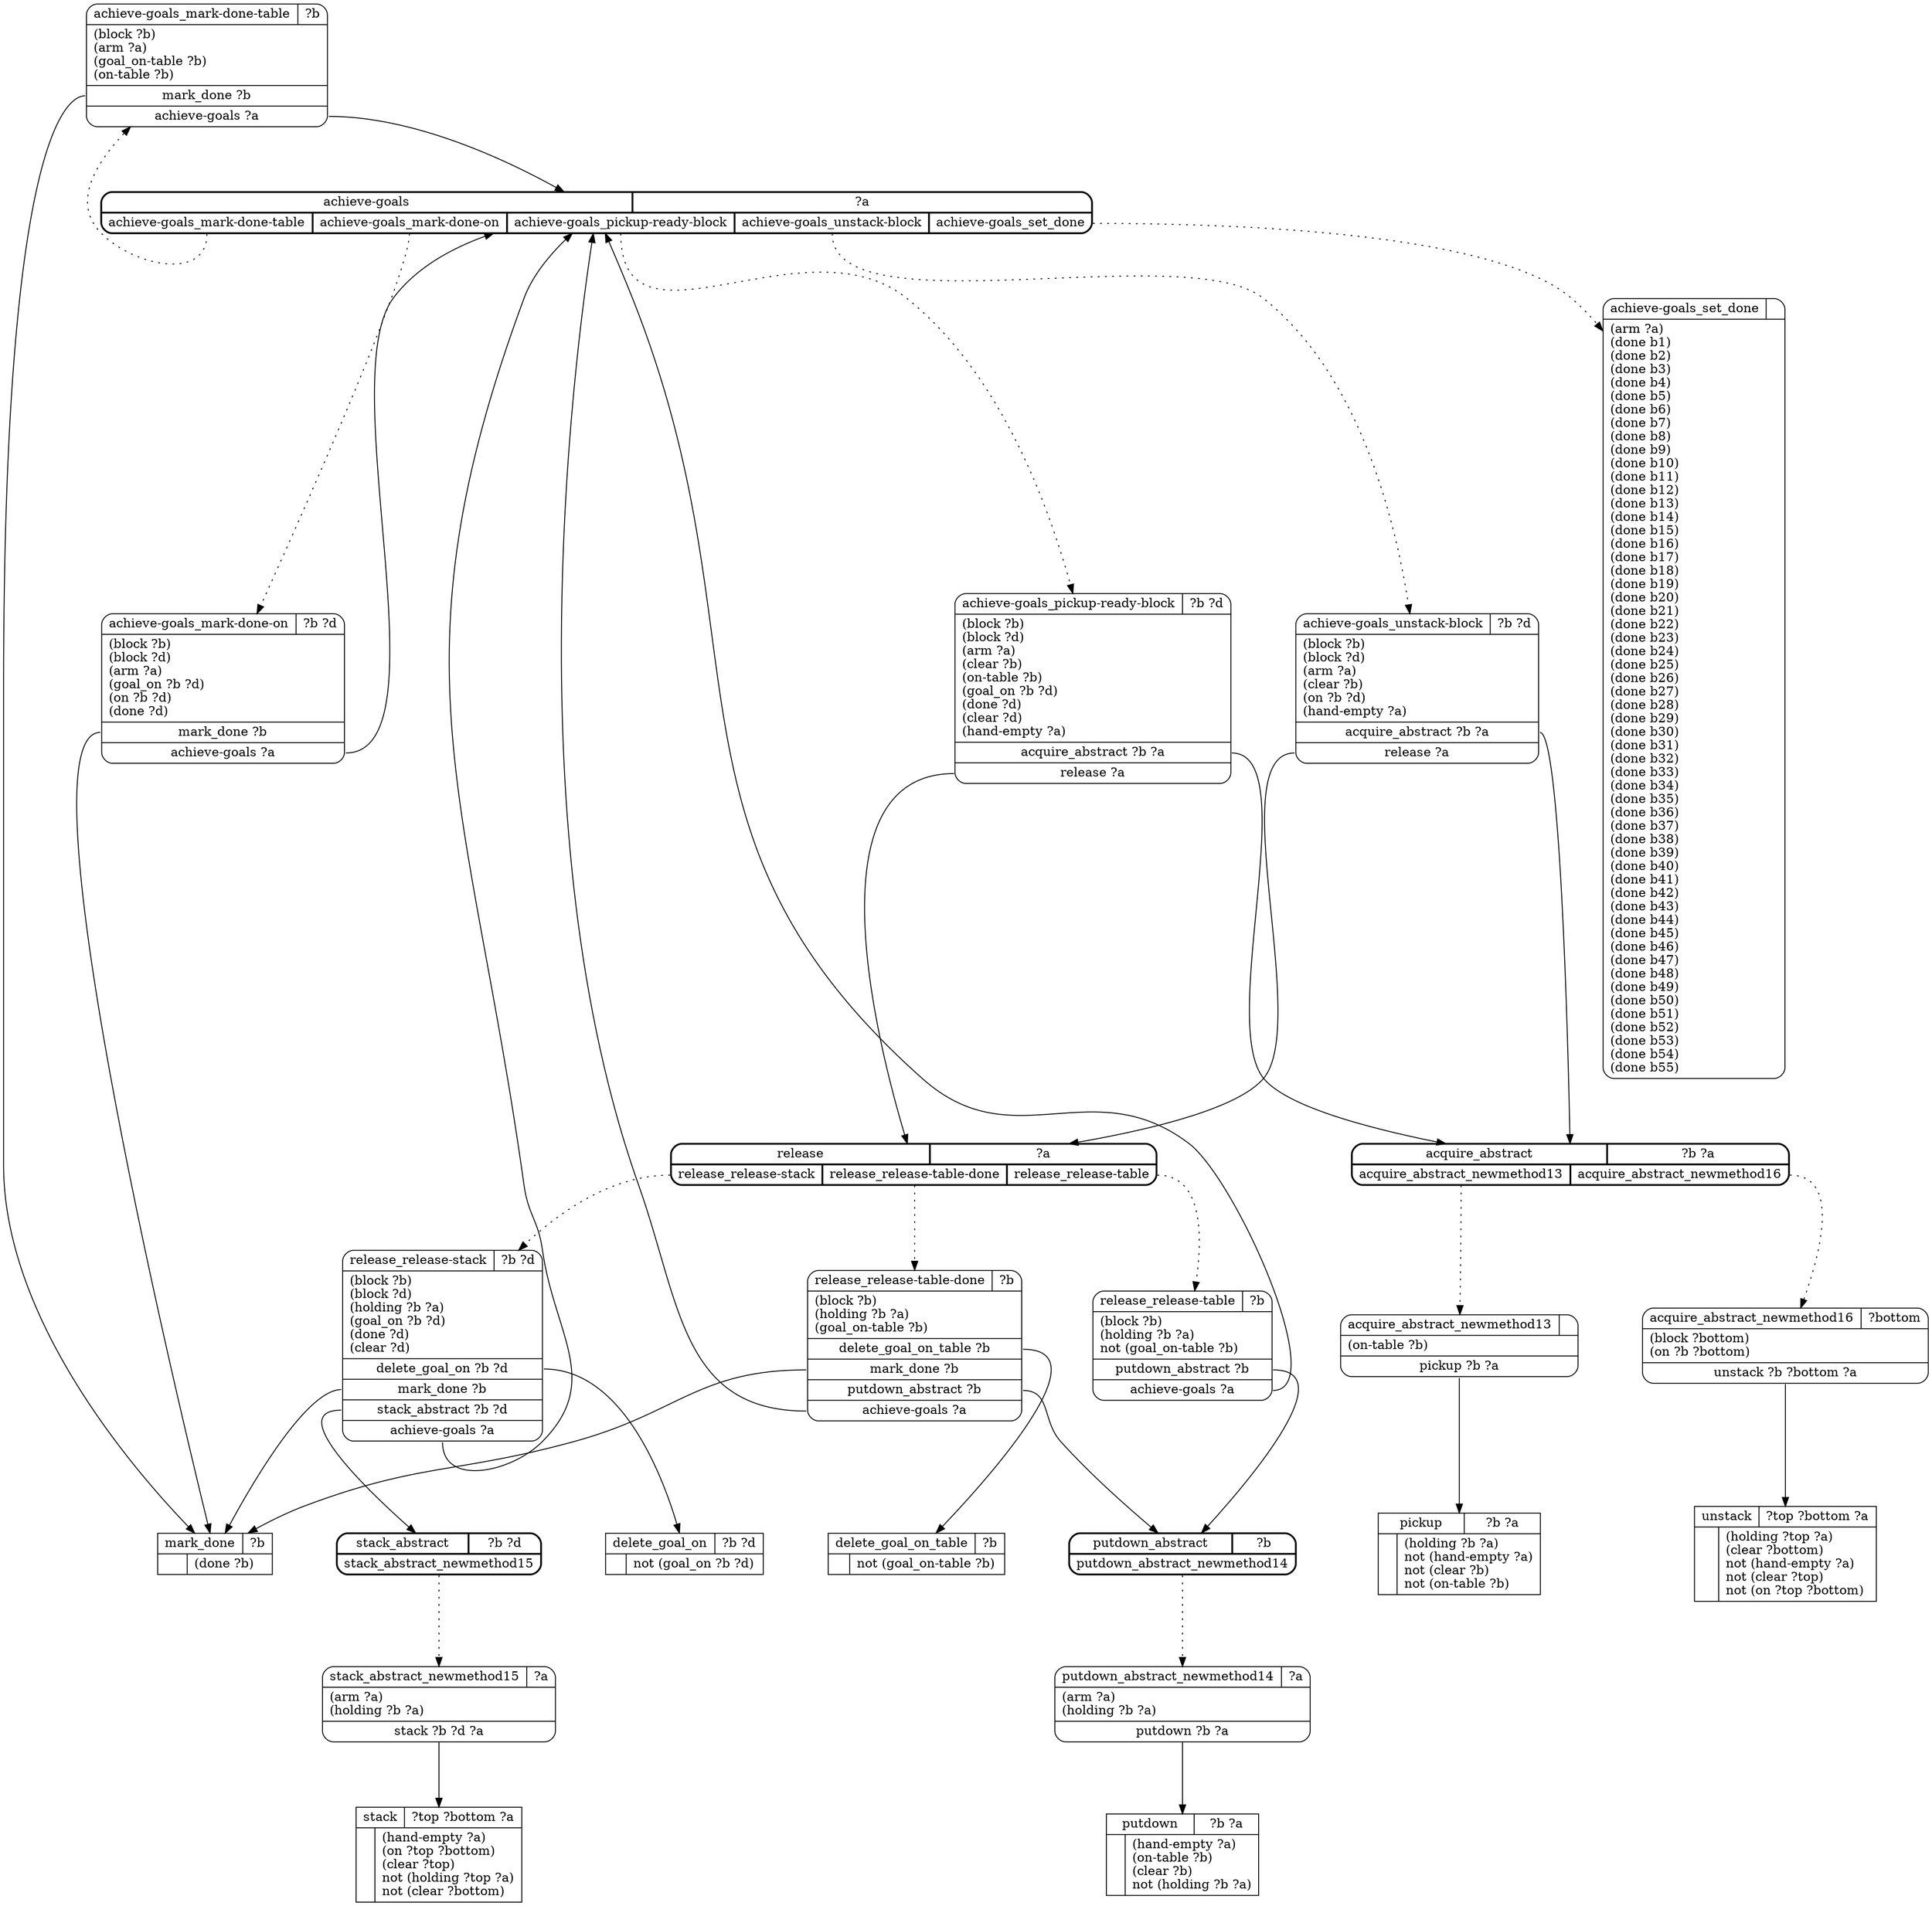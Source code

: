 // Generated by Hype
digraph "blocks" {
  nodesep=1
  ranksep=1
  // Operators
  node [shape=record]
  "mark_done" [
    label="{{\N|?b}|{|(done ?b)\l}}"
  ]
  "delete_goal_on" [
    label="{{\N|?b ?d}|{|not (goal_on ?b ?d)\l}}"
  ]
  "delete_goal_on_table" [
    label="{{\N|?b}|{|not (goal_on-table ?b)\l}}"
  ]
  "pickup" [
    label="{{\N|?b ?a}|{|(holding ?b ?a)\lnot (hand-empty ?a)\lnot (clear ?b)\lnot (on-table ?b)\l}}"
  ]
  "putdown" [
    label="{{\N|?b ?a}|{|(hand-empty ?a)\l(on-table ?b)\l(clear ?b)\lnot (holding ?b ?a)\l}}"
  ]
  "stack" [
    label="{{\N|?top ?bottom ?a}|{|(hand-empty ?a)\l(on ?top ?bottom)\l(clear ?top)\lnot (holding ?top ?a)\lnot (clear ?bottom)\l}}"
  ]
  "unstack" [
    label="{{\N|?top ?bottom ?a}|{|(holding ?top ?a)\l(clear ?bottom)\lnot (hand-empty ?a)\lnot (clear ?top)\lnot (on ?top ?bottom)\l}}"
  ]
  // Methods
  node [shape=Mrecord]
  "achieve-goals" [
    style=bold
    label="{{\N|?a}|{<0>achieve-goals_mark-done-table|<1>achieve-goals_mark-done-on|<2>achieve-goals_pickup-ready-block|<3>achieve-goals_unstack-block|<4>achieve-goals_set_done}}"
  ]
  "achieve-goals_mark-done-table" [
    label="{{\N|?b}|(block ?b)\l(arm ?a)\l(goal_on-table ?b)\l(on-table ?b)\l|<0>mark_done ?b|<1>achieve-goals ?a}"
  ]
  "achieve-goals":0 -> "achieve-goals_mark-done-table" [style=dotted]
  "achieve-goals_mark-done-table":0 -> "mark_done"
  "achieve-goals_mark-done-table":1 -> "achieve-goals"
  "achieve-goals_mark-done-on" [
    label="{{\N|?b ?d}|(block ?b)\l(block ?d)\l(arm ?a)\l(goal_on ?b ?d)\l(on ?b ?d)\l(done ?d)\l|<0>mark_done ?b|<1>achieve-goals ?a}"
  ]
  "achieve-goals":1 -> "achieve-goals_mark-done-on" [style=dotted]
  "achieve-goals_mark-done-on":0 -> "mark_done"
  "achieve-goals_mark-done-on":1 -> "achieve-goals"
  "achieve-goals_pickup-ready-block" [
    label="{{\N|?b ?d}|(block ?b)\l(block ?d)\l(arm ?a)\l(clear ?b)\l(on-table ?b)\l(goal_on ?b ?d)\l(done ?d)\l(clear ?d)\l(hand-empty ?a)\l|<0>acquire_abstract ?b ?a|<1>release ?a}"
  ]
  "achieve-goals":2 -> "achieve-goals_pickup-ready-block" [style=dotted]
  "achieve-goals_pickup-ready-block":0 -> "acquire_abstract"
  "achieve-goals_pickup-ready-block":1 -> "release"
  "achieve-goals_unstack-block" [
    label="{{\N|?b ?d}|(block ?b)\l(block ?d)\l(arm ?a)\l(clear ?b)\l(on ?b ?d)\l(hand-empty ?a)\l|<0>acquire_abstract ?b ?a|<1>release ?a}"
  ]
  "achieve-goals":3 -> "achieve-goals_unstack-block" [style=dotted]
  "achieve-goals_unstack-block":0 -> "acquire_abstract"
  "achieve-goals_unstack-block":1 -> "release"
  "achieve-goals_set_done" [
    label="{{\N|}|(arm ?a)\l(done b1)\l(done b2)\l(done b3)\l(done b4)\l(done b5)\l(done b6)\l(done b7)\l(done b8)\l(done b9)\l(done b10)\l(done b11)\l(done b12)\l(done b13)\l(done b14)\l(done b15)\l(done b16)\l(done b17)\l(done b18)\l(done b19)\l(done b20)\l(done b21)\l(done b22)\l(done b23)\l(done b24)\l(done b25)\l(done b26)\l(done b27)\l(done b28)\l(done b29)\l(done b30)\l(done b31)\l(done b32)\l(done b33)\l(done b34)\l(done b35)\l(done b36)\l(done b37)\l(done b38)\l(done b39)\l(done b40)\l(done b41)\l(done b42)\l(done b43)\l(done b44)\l(done b45)\l(done b46)\l(done b47)\l(done b48)\l(done b49)\l(done b50)\l(done b51)\l(done b52)\l(done b53)\l(done b54)\l(done b55)\l}"
  ]
  "achieve-goals":4 -> "achieve-goals_set_done" [style=dotted]
  "release" [
    style=bold
    label="{{\N|?a}|{<0>release_release-stack|<1>release_release-table-done|<2>release_release-table}}"
  ]
  "release_release-stack" [
    label="{{\N|?b ?d}|(block ?b)\l(block ?d)\l(holding ?b ?a)\l(goal_on ?b ?d)\l(done ?d)\l(clear ?d)\l|<0>delete_goal_on ?b ?d|<1>mark_done ?b|<2>stack_abstract ?b ?d|<3>achieve-goals ?a}"
  ]
  "release":0 -> "release_release-stack" [style=dotted]
  "release_release-stack":0 -> "delete_goal_on"
  "release_release-stack":1 -> "mark_done"
  "release_release-stack":2 -> "stack_abstract"
  "release_release-stack":3 -> "achieve-goals"
  "release_release-table-done" [
    label="{{\N|?b}|(block ?b)\l(holding ?b ?a)\l(goal_on-table ?b)\l|<0>delete_goal_on_table ?b|<1>mark_done ?b|<2>putdown_abstract ?b|<3>achieve-goals ?a}"
  ]
  "release":1 -> "release_release-table-done" [style=dotted]
  "release_release-table-done":0 -> "delete_goal_on_table"
  "release_release-table-done":1 -> "mark_done"
  "release_release-table-done":2 -> "putdown_abstract"
  "release_release-table-done":3 -> "achieve-goals"
  "release_release-table" [
    label="{{\N|?b}|(block ?b)\l(holding ?b ?a)\lnot (goal_on-table ?b)\l|<0>putdown_abstract ?b|<1>achieve-goals ?a}"
  ]
  "release":2 -> "release_release-table" [style=dotted]
  "release_release-table":0 -> "putdown_abstract"
  "release_release-table":1 -> "achieve-goals"
  "putdown_abstract" [
    style=bold
    label="{{\N|?b}|{<0>putdown_abstract_newmethod14}}"
  ]
  "putdown_abstract_newmethod14" [
    label="{{\N|?a}|(arm ?a)\l(holding ?b ?a)\l|<0>putdown ?b ?a}"
  ]
  "putdown_abstract":0 -> "putdown_abstract_newmethod14" [style=dotted]
  "putdown_abstract_newmethod14":0 -> "putdown"
  "stack_abstract" [
    style=bold
    label="{{\N|?b ?d}|{<0>stack_abstract_newmethod15}}"
  ]
  "stack_abstract_newmethod15" [
    label="{{\N|?a}|(arm ?a)\l(holding ?b ?a)\l|<0>stack ?b ?d ?a}"
  ]
  "stack_abstract":0 -> "stack_abstract_newmethod15" [style=dotted]
  "stack_abstract_newmethod15":0 -> "stack"
  "acquire_abstract" [
    style=bold
    label="{{\N|?b ?a}|{<0>acquire_abstract_newmethod13|<1>acquire_abstract_newmethod16}}"
  ]
  "acquire_abstract_newmethod13" [
    label="{{\N|}|(on-table ?b)\l|<0>pickup ?b ?a}"
  ]
  "acquire_abstract":0 -> "acquire_abstract_newmethod13" [style=dotted]
  "acquire_abstract_newmethod13":0 -> "pickup"
  "acquire_abstract_newmethod16" [
    label="{{\N|?bottom}|(block ?bottom)\l(on ?b ?bottom)\l|<0>unstack ?b ?bottom ?a}"
  ]
  "acquire_abstract":1 -> "acquire_abstract_newmethod16" [style=dotted]
  "acquire_abstract_newmethod16":0 -> "unstack"
}
